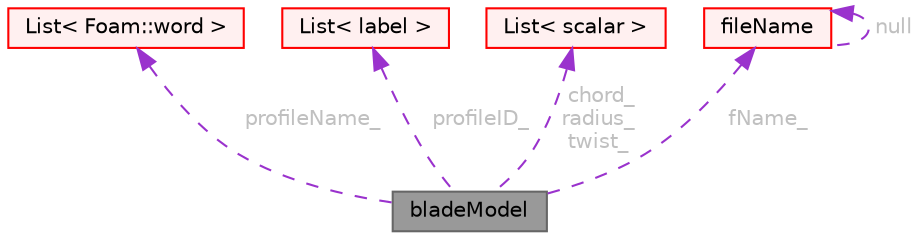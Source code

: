 digraph "bladeModel"
{
 // LATEX_PDF_SIZE
  bgcolor="transparent";
  edge [fontname=Helvetica,fontsize=10,labelfontname=Helvetica,labelfontsize=10];
  node [fontname=Helvetica,fontsize=10,shape=box,height=0.2,width=0.4];
  Node1 [id="Node000001",label="bladeModel",height=0.2,width=0.4,color="gray40", fillcolor="grey60", style="filled", fontcolor="black",tooltip="Blade model class calculates:"];
  Node2 -> Node1 [id="edge1_Node000001_Node000002",dir="back",color="darkorchid3",style="dashed",tooltip=" ",label=" profileName_",fontcolor="grey" ];
  Node2 [id="Node000002",label="List\< Foam::word \>",height=0.2,width=0.4,color="red", fillcolor="#FFF0F0", style="filled",URL="$classFoam_1_1List.html",tooltip=" "];
  Node6 -> Node1 [id="edge2_Node000001_Node000006",dir="back",color="darkorchid3",style="dashed",tooltip=" ",label=" profileID_",fontcolor="grey" ];
  Node6 [id="Node000006",label="List\< label \>",height=0.2,width=0.4,color="red", fillcolor="#FFF0F0", style="filled",URL="$classFoam_1_1List.html",tooltip=" "];
  Node8 -> Node1 [id="edge3_Node000001_Node000008",dir="back",color="darkorchid3",style="dashed",tooltip=" ",label=" chord_\nradius_\ntwist_",fontcolor="grey" ];
  Node8 [id="Node000008",label="List\< scalar \>",height=0.2,width=0.4,color="red", fillcolor="#FFF0F0", style="filled",URL="$classFoam_1_1List.html",tooltip=" "];
  Node10 -> Node1 [id="edge4_Node000001_Node000010",dir="back",color="darkorchid3",style="dashed",tooltip=" ",label=" fName_",fontcolor="grey" ];
  Node10 [id="Node000010",label="fileName",height=0.2,width=0.4,color="red", fillcolor="#FFF0F0", style="filled",URL="$classFoam_1_1fileName.html",tooltip="A class for handling file names."];
  Node10 -> Node10 [id="edge5_Node000010_Node000010",dir="back",color="darkorchid3",style="dashed",tooltip=" ",label=" null",fontcolor="grey" ];
}
